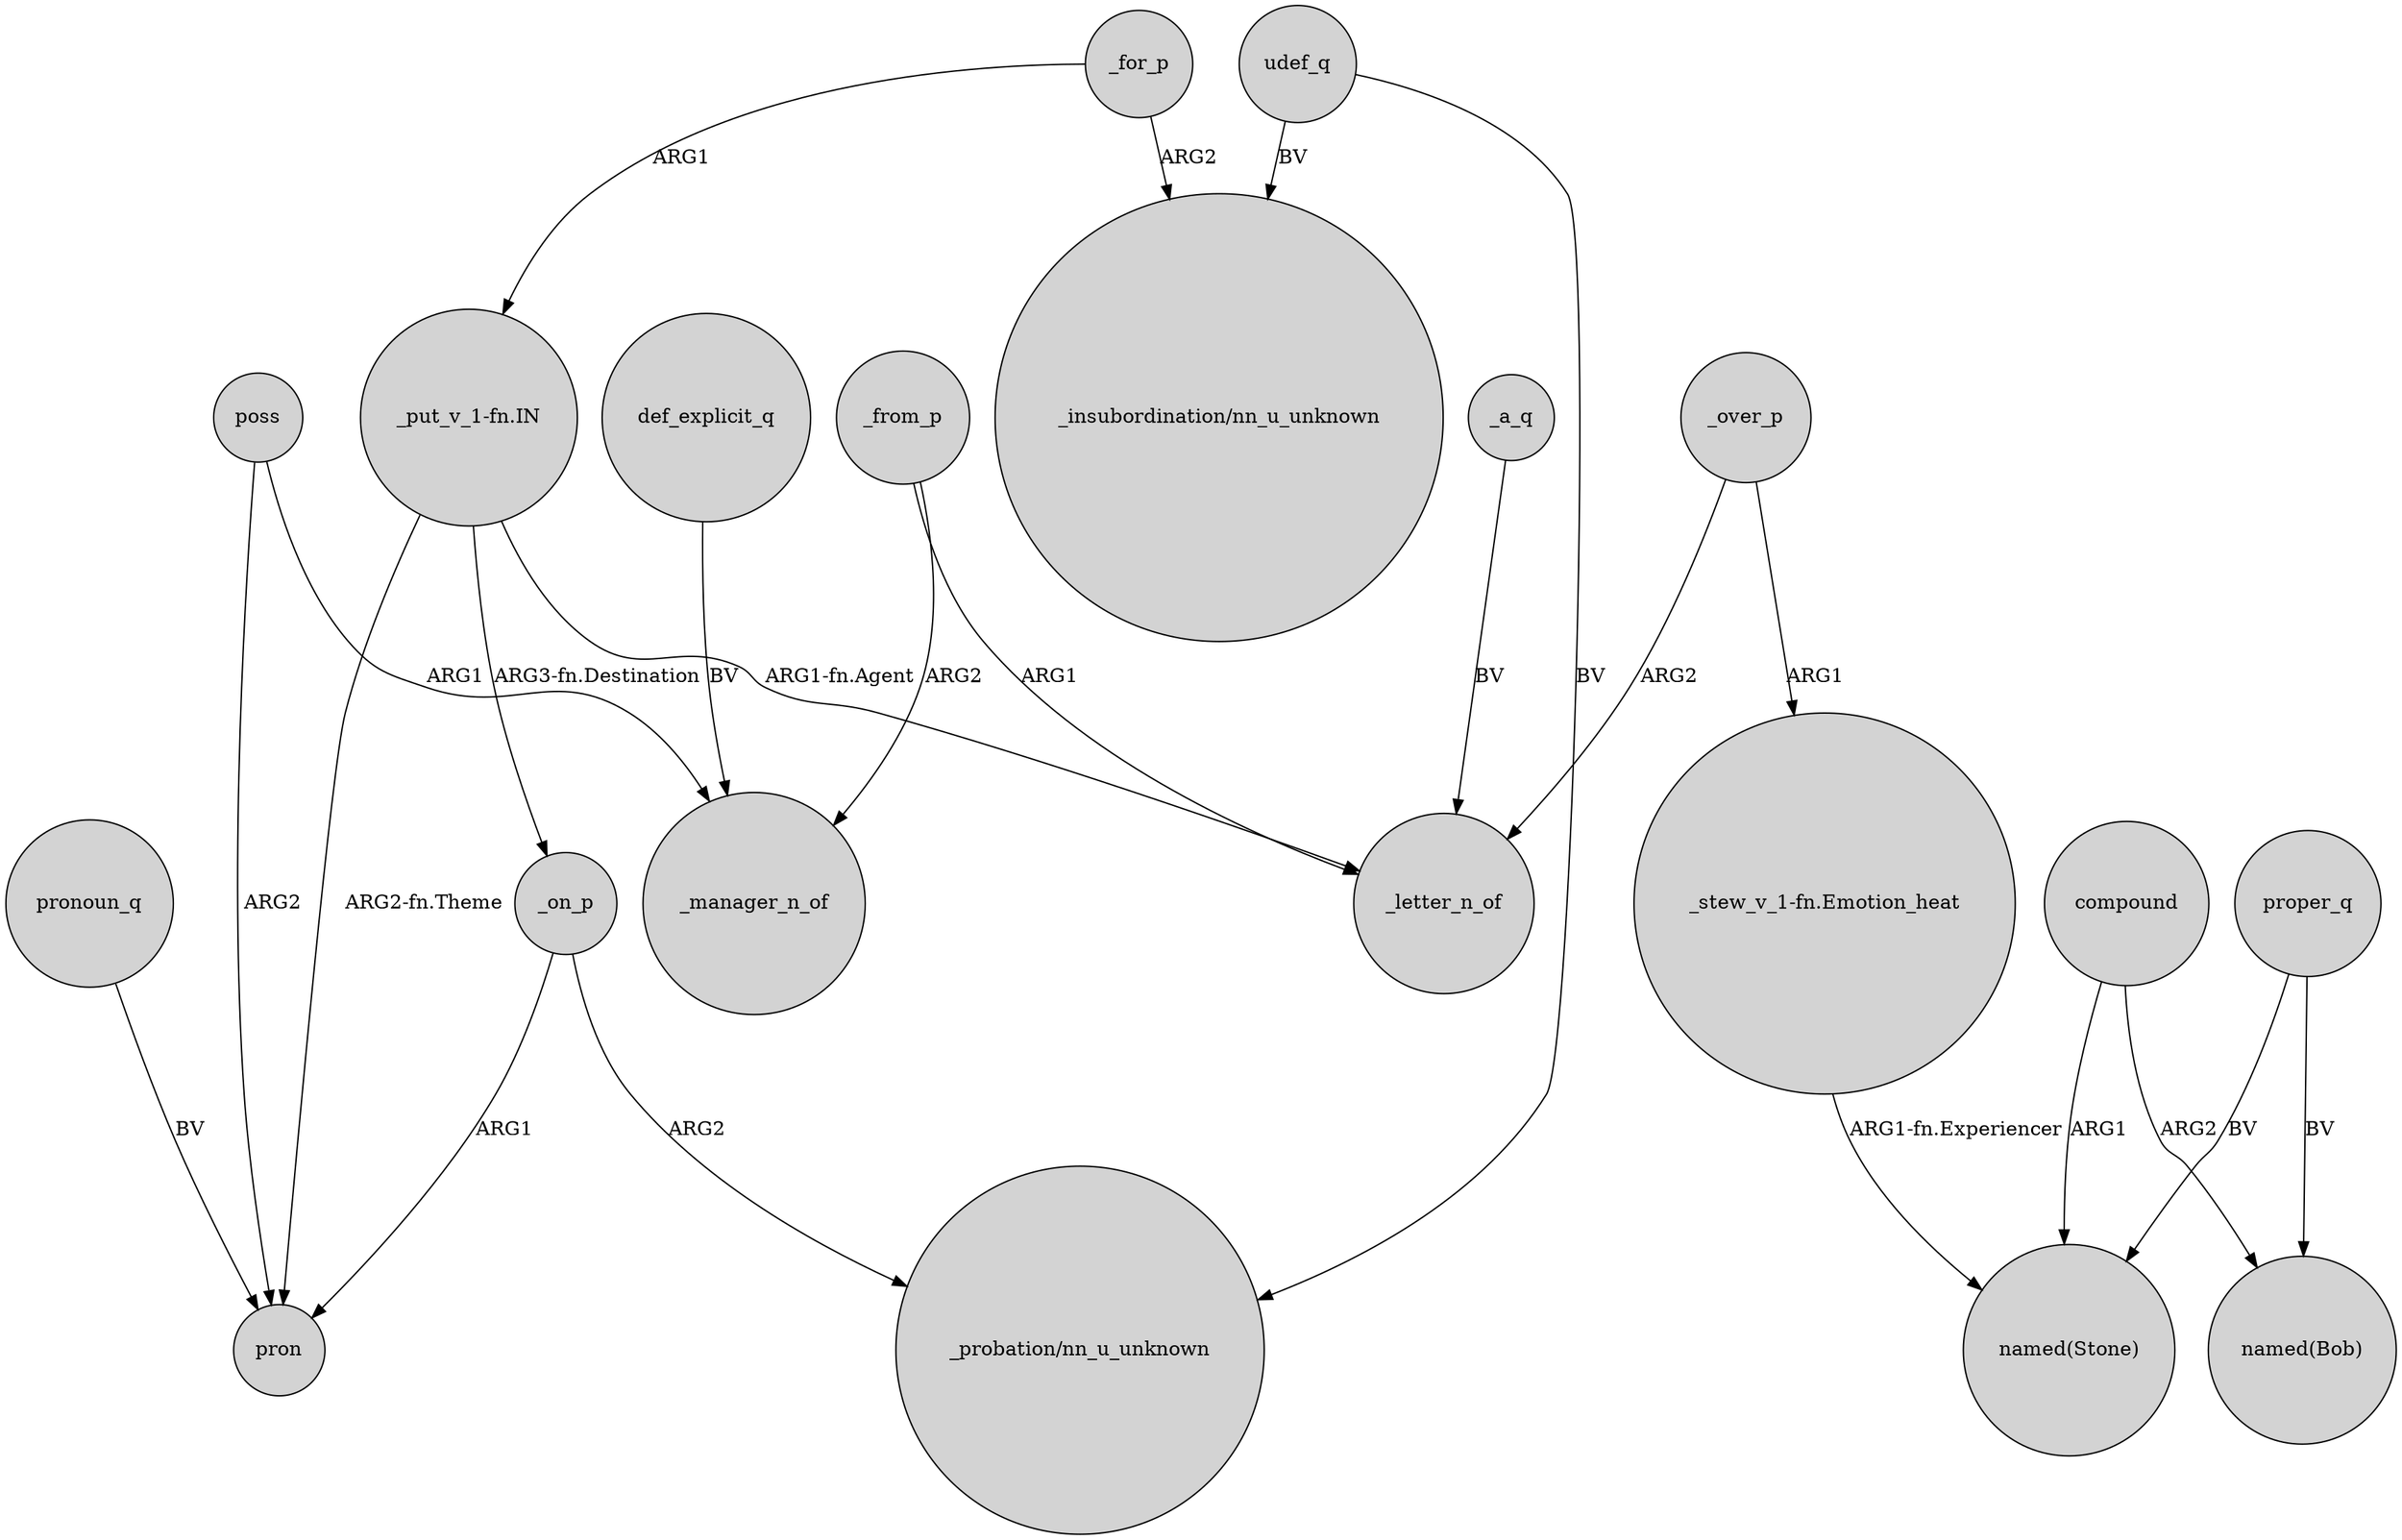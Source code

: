 digraph {
	node [shape=circle style=filled]
	_for_p -> "_put_v_1-fn.IN" [label=ARG1]
	compound -> "named(Stone)" [label=ARG1]
	poss -> pron [label=ARG2]
	_from_p -> _manager_n_of [label=ARG2]
	"_stew_v_1-fn.Emotion_heat" -> "named(Stone)" [label="ARG1-fn.Experiencer"]
	proper_q -> "named(Bob)" [label=BV]
	"_put_v_1-fn.IN" -> _on_p [label="ARG3-fn.Destination"]
	udef_q -> "_probation/nn_u_unknown" [label=BV]
	compound -> "named(Bob)" [label=ARG2]
	udef_q -> "_insubordination/nn_u_unknown" [label=BV]
	_over_p -> "_stew_v_1-fn.Emotion_heat" [label=ARG1]
	pronoun_q -> pron [label=BV]
	_over_p -> _letter_n_of [label=ARG2]
	_on_p -> "_probation/nn_u_unknown" [label=ARG2]
	def_explicit_q -> _manager_n_of [label=BV]
	poss -> _manager_n_of [label=ARG1]
	proper_q -> "named(Stone)" [label=BV]
	"_put_v_1-fn.IN" -> pron [label="ARG2-fn.Theme"]
	_from_p -> _letter_n_of [label=ARG1]
	"_put_v_1-fn.IN" -> _letter_n_of [label="ARG1-fn.Agent"]
	_for_p -> "_insubordination/nn_u_unknown" [label=ARG2]
	_a_q -> _letter_n_of [label=BV]
	_on_p -> pron [label=ARG1]
}
